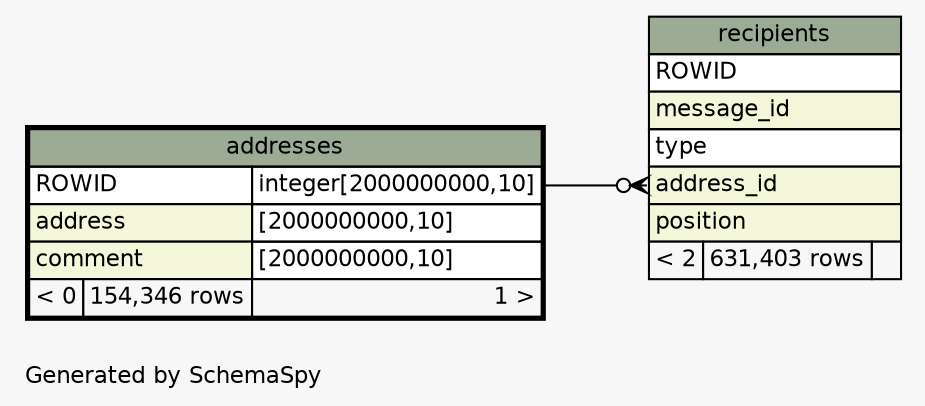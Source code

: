 // dot 2.26.3 on Mac OS X 10.7.2
// SchemaSpy rev 590
digraph "oneDegreeRelationshipsDiagram" {
  graph [
    rankdir="RL"
    bgcolor="#f7f7f7"
    label="\nGenerated by SchemaSpy"
    labeljust="l"
    nodesep="0.18"
    ranksep="0.46"
    fontname="Helvetica"
    fontsize="11"
  ];
  node [
    fontname="Helvetica"
    fontsize="11"
    shape="plaintext"
  ];
  edge [
    arrowsize="0.8"
  ];
  "recipients":"address_id":w -> "addresses":"ROWID.type":e [arrowhead=none dir=back arrowtail=crowodot];
  "addresses" [
    label=<
    <TABLE BORDER="2" CELLBORDER="1" CELLSPACING="0" BGCOLOR="#ffffff">
      <TR><TD COLSPAN="3" BGCOLOR="#9bab96" ALIGN="CENTER">addresses</TD></TR>
      <TR><TD PORT="ROWID" COLSPAN="2" ALIGN="LEFT">ROWID</TD><TD PORT="ROWID.type" ALIGN="LEFT">integer[2000000000,10]</TD></TR>
      <TR><TD PORT="address" COLSPAN="2" BGCOLOR="#f4f7da" ALIGN="LEFT">address</TD><TD PORT="address.type" ALIGN="LEFT">[2000000000,10]</TD></TR>
      <TR><TD PORT="comment" COLSPAN="2" BGCOLOR="#f4f7da" ALIGN="LEFT">comment</TD><TD PORT="comment.type" ALIGN="LEFT">[2000000000,10]</TD></TR>
      <TR><TD ALIGN="LEFT" BGCOLOR="#f7f7f7">&lt; 0</TD><TD ALIGN="RIGHT" BGCOLOR="#f7f7f7">154,346 rows</TD><TD ALIGN="RIGHT" BGCOLOR="#f7f7f7">1 &gt;</TD></TR>
    </TABLE>>
    URL="addresses.html"
    tooltip="addresses"
  ];
  "recipients" [
    label=<
    <TABLE BORDER="0" CELLBORDER="1" CELLSPACING="0" BGCOLOR="#ffffff">
      <TR><TD COLSPAN="3" BGCOLOR="#9bab96" ALIGN="CENTER">recipients</TD></TR>
      <TR><TD PORT="ROWID" COLSPAN="3" ALIGN="LEFT">ROWID</TD></TR>
      <TR><TD PORT="message_id" COLSPAN="3" BGCOLOR="#f4f7da" ALIGN="LEFT">message_id</TD></TR>
      <TR><TD PORT="type" COLSPAN="3" ALIGN="LEFT">type</TD></TR>
      <TR><TD PORT="address_id" COLSPAN="3" BGCOLOR="#f4f7da" ALIGN="LEFT">address_id</TD></TR>
      <TR><TD PORT="position" COLSPAN="3" BGCOLOR="#f4f7da" ALIGN="LEFT">position</TD></TR>
      <TR><TD ALIGN="LEFT" BGCOLOR="#f7f7f7">&lt; 2</TD><TD ALIGN="RIGHT" BGCOLOR="#f7f7f7">631,403 rows</TD><TD ALIGN="RIGHT" BGCOLOR="#f7f7f7">  </TD></TR>
    </TABLE>>
    URL="recipients.html"
    tooltip="recipients"
  ];
}
